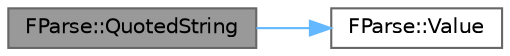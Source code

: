digraph "FParse::QuotedString"
{
 // INTERACTIVE_SVG=YES
 // LATEX_PDF_SIZE
  bgcolor="transparent";
  edge [fontname=Helvetica,fontsize=10,labelfontname=Helvetica,labelfontsize=10];
  node [fontname=Helvetica,fontsize=10,shape=box,height=0.2,width=0.4];
  rankdir="LR";
  Node1 [id="Node000001",label="FParse::QuotedString",height=0.2,width=0.4,color="gray40", fillcolor="grey60", style="filled", fontcolor="black",tooltip="Parse a quoted string token."];
  Node1 -> Node2 [id="edge1_Node000001_Node000002",color="steelblue1",style="solid",tooltip=" "];
  Node2 [id="Node000002",label="FParse::Value",height=0.2,width=0.4,color="grey40", fillcolor="white", style="filled",URL="$d3/db4/structFParse.html#a6b6dec9bb04402f8fe04281774c206ee",tooltip="Parses a name."];
}
